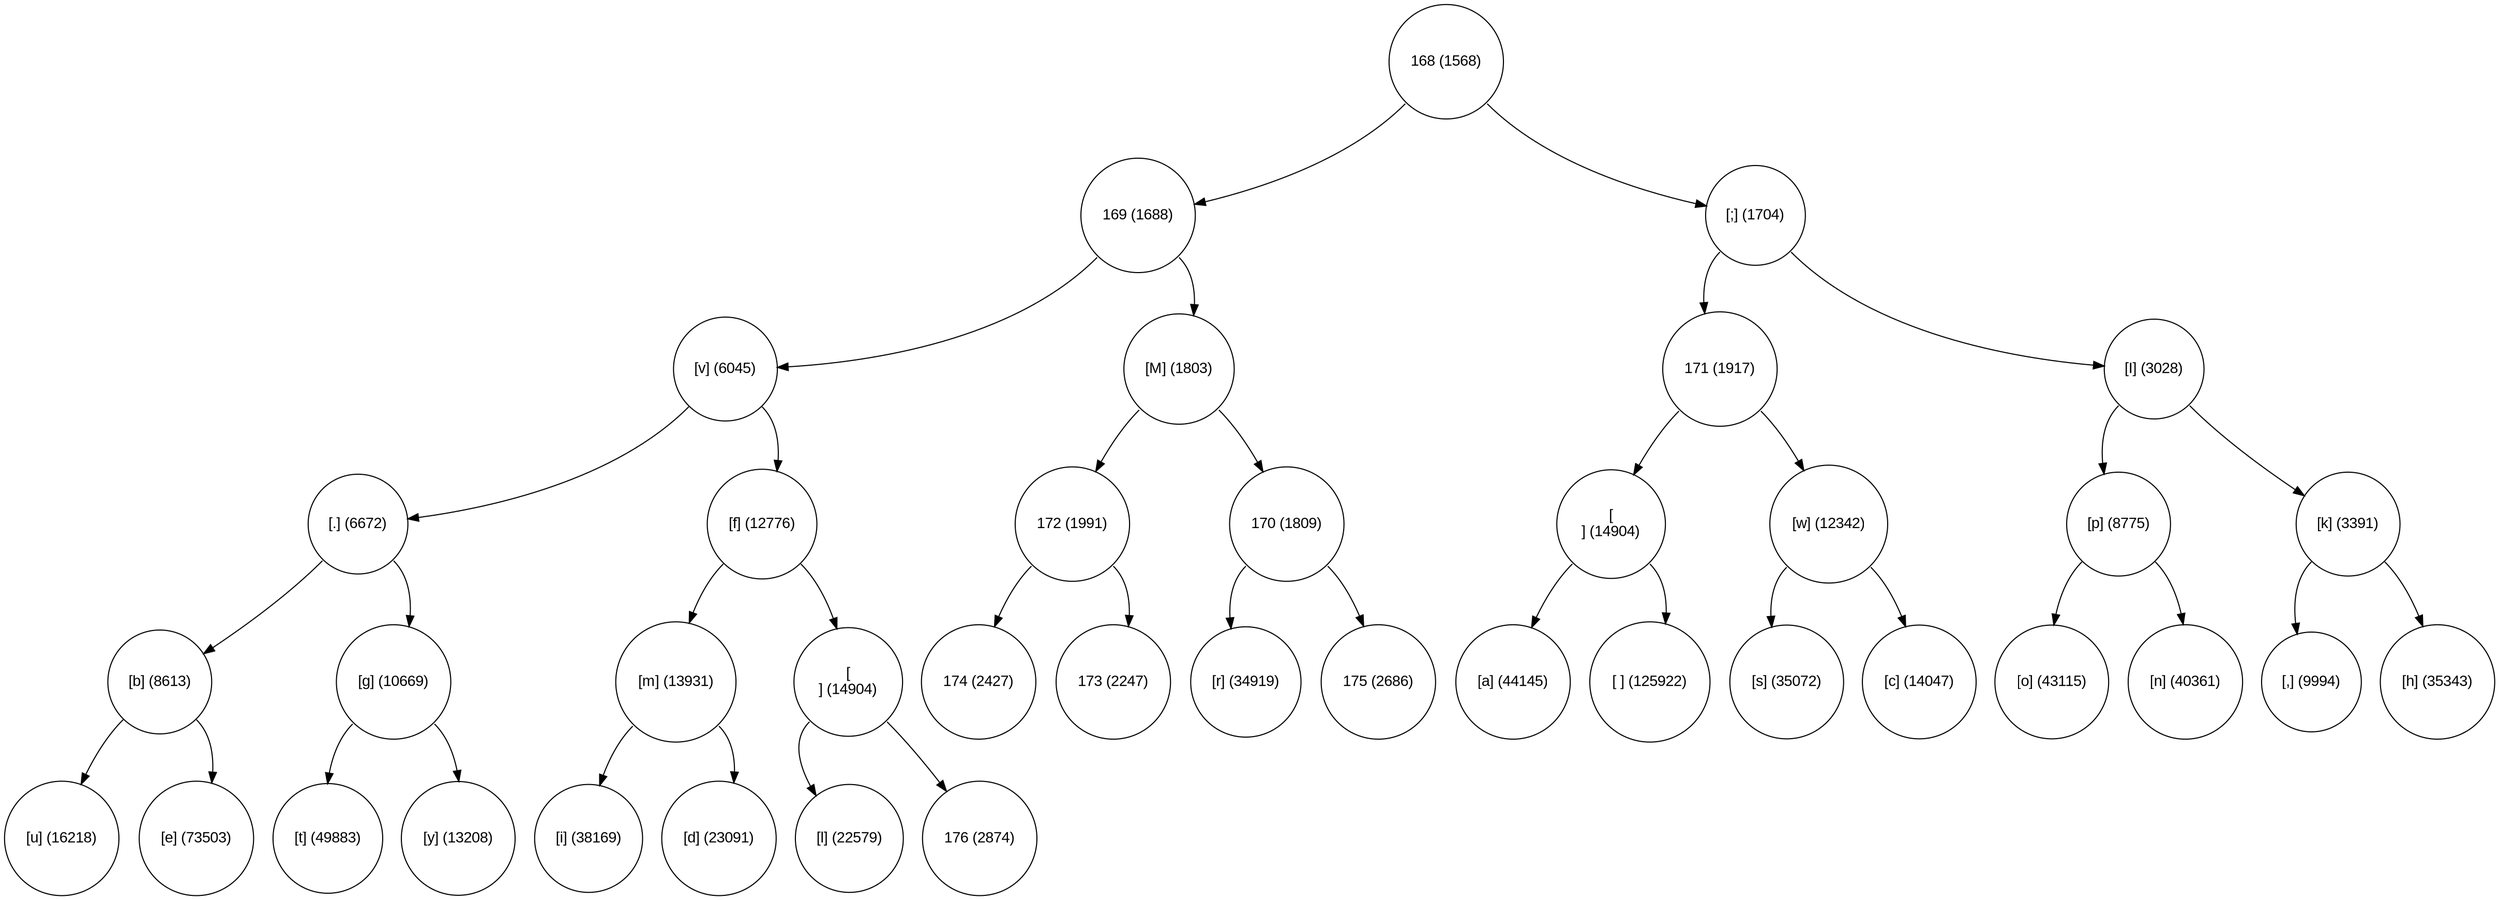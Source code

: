 digraph move_up {
	node [fontname="Arial", shape="circle", width=0.5]; 

	0 [label = "168 (1568)"];
	0:sw -> 1;
	1 [label = "169 (1688)"];
	1:sw -> 3;
	3 [label = "[v] (6045)"];
	3:sw -> 7;
	7 [label = "[.] (6672)"];
	7:sw -> 15;
	15 [label = "[b] (8613)"];
	15:sw -> 31;
	31 [label = "[u] (16218)"];
	15:se -> 32;
	32 [label = "[e] (73503)"];
	7:se -> 16;
	16 [label = "[g] (10669)"];
	16:sw -> 33;
	33 [label = "[t] (49883)"];
	16:se -> 34;
	34 [label = "[y] (13208)"];
	3:se -> 8;
	8 [label = "[f] (12776)"];
	8:sw -> 17;
	17 [label = "[m] (13931)"];
	17:sw -> 35;
	35 [label = "[i] (38169)"];
	17:se -> 36;
	36 [label = "[d] (23091)"];
	8:se -> 18;
	18 [label = "[
] (14904)"];
	18:sw -> 37;
	37 [label = "[l] (22579)"];
	18:se -> 38;
	38 [label = "176 (2874)"];
	1:se -> 4;
	4 [label = "[M] (1803)"];
	4:sw -> 9;
	9 [label = "172 (1991)"];
	9:sw -> 19;
	19 [label = "174 (2427)"];
	9:se -> 20;
	20 [label = "173 (2247)"];
	4:se -> 10;
	10 [label = "170 (1809)"];
	10:sw -> 21;
	21 [label = "[r] (34919)"];
	10:se -> 22;
	22 [label = "175 (2686)"];
	0:se -> 2;
	2 [label = "[;] (1704)"];
	2:sw -> 5;
	5 [label = "171 (1917)"];
	5:sw -> 11;
	11 [label = "[] (14904)"];
	11:sw -> 23;
	23 [label = "[a] (44145)"];
	11:se -> 24;
	24 [label = "[ ] (125922)"];
	5:se -> 12;
	12 [label = "[w] (12342)"];
	12:sw -> 25;
	25 [label = "[s] (35072)"];
	12:se -> 26;
	26 [label = "[c] (14047)"];
	2:se -> 6;
	6 [label = "[I] (3028)"];
	6:sw -> 13;
	13 [label = "[p] (8775)"];
	13:sw -> 27;
	27 [label = "[o] (43115)"];
	13:se -> 28;
	28 [label = "[n] (40361)"];
	6:se -> 14;
	14 [label = "[k] (3391)"];
	14:sw -> 29;
	29 [label = "[,] (9994)"];
	14:se -> 30;
	30 [label = "[h] (35343)"];
}
